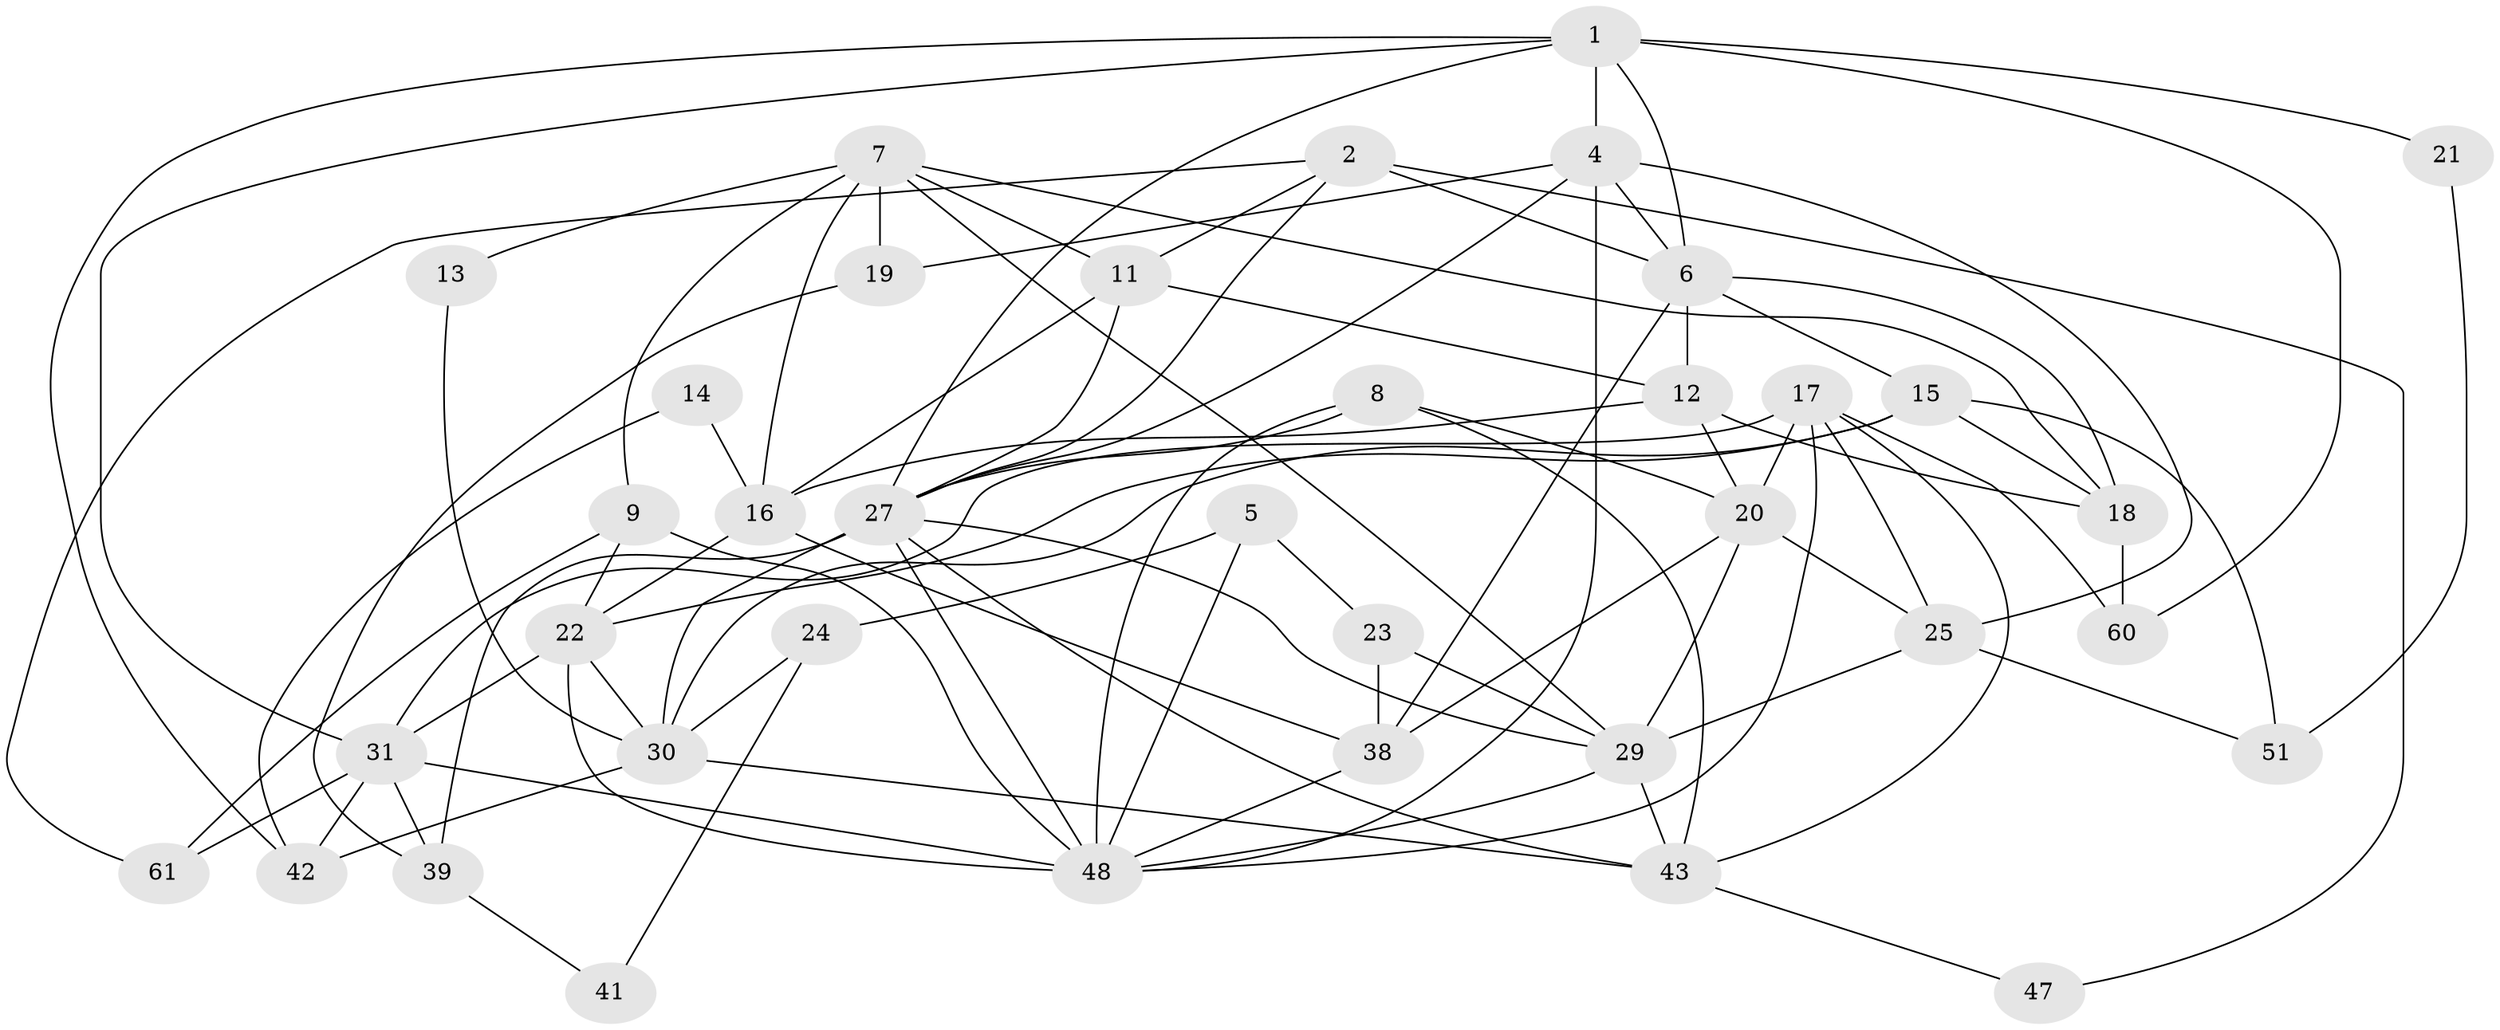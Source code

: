 // original degree distribution, {3: 0.3225806451612903, 7: 0.04838709677419355, 5: 0.08064516129032258, 4: 0.3387096774193548, 2: 0.0967741935483871, 6: 0.08064516129032258, 8: 0.03225806451612903}
// Generated by graph-tools (version 1.1) at 2025/42/03/06/25 10:42:01]
// undirected, 37 vertices, 90 edges
graph export_dot {
graph [start="1"]
  node [color=gray90,style=filled];
  1 [super="+3"];
  2 [super="+10"];
  4 [super="+49"];
  5;
  6 [super="+37"];
  7 [super="+40"];
  8 [super="+56"];
  9 [super="+28"];
  11 [super="+32"];
  12 [super="+46"];
  13;
  14;
  15 [super="+44"];
  16 [super="+53"];
  17 [super="+26"];
  18 [super="+36"];
  19;
  20 [super="+34"];
  21;
  22;
  23 [super="+33"];
  24;
  25 [super="+57"];
  27 [super="+59"];
  29 [super="+35"];
  30 [super="+50"];
  31 [super="+52"];
  38 [super="+54"];
  39 [super="+62"];
  41;
  42 [super="+45"];
  43 [super="+58"];
  47;
  48 [super="+55"];
  51;
  60;
  61;
  1 -- 60;
  1 -- 4 [weight=2];
  1 -- 21;
  1 -- 42;
  1 -- 27;
  1 -- 31;
  1 -- 6;
  2 -- 6 [weight=2];
  2 -- 61;
  2 -- 11;
  2 -- 27;
  2 -- 47;
  4 -- 25;
  4 -- 48;
  4 -- 27;
  4 -- 19;
  4 -- 6;
  5 -- 48;
  5 -- 24;
  5 -- 23;
  6 -- 15 [weight=2];
  6 -- 18;
  6 -- 12;
  6 -- 38;
  7 -- 11;
  7 -- 16;
  7 -- 18;
  7 -- 19;
  7 -- 13;
  7 -- 9;
  7 -- 29;
  8 -- 20;
  8 -- 27;
  8 -- 48 [weight=2];
  8 -- 43;
  9 -- 61;
  9 -- 48;
  9 -- 22;
  11 -- 27 [weight=2];
  11 -- 16;
  11 -- 12;
  12 -- 16;
  12 -- 20;
  12 -- 18;
  13 -- 30;
  14 -- 42;
  14 -- 16;
  15 -- 18;
  15 -- 51;
  15 -- 22;
  15 -- 30;
  16 -- 38;
  16 -- 22;
  17 -- 25;
  17 -- 43;
  17 -- 60;
  17 -- 31;
  17 -- 48;
  17 -- 20;
  18 -- 60;
  19 -- 39;
  20 -- 25;
  20 -- 29;
  20 -- 38;
  21 -- 51;
  22 -- 30;
  22 -- 31;
  22 -- 48;
  23 -- 38 [weight=2];
  23 -- 29;
  24 -- 41;
  24 -- 30;
  25 -- 51;
  25 -- 29;
  27 -- 30;
  27 -- 48;
  27 -- 43;
  27 -- 39;
  27 -- 29;
  29 -- 48;
  29 -- 43;
  30 -- 42;
  30 -- 43;
  31 -- 42;
  31 -- 48;
  31 -- 39;
  31 -- 61;
  38 -- 48;
  39 -- 41;
  43 -- 47;
}
